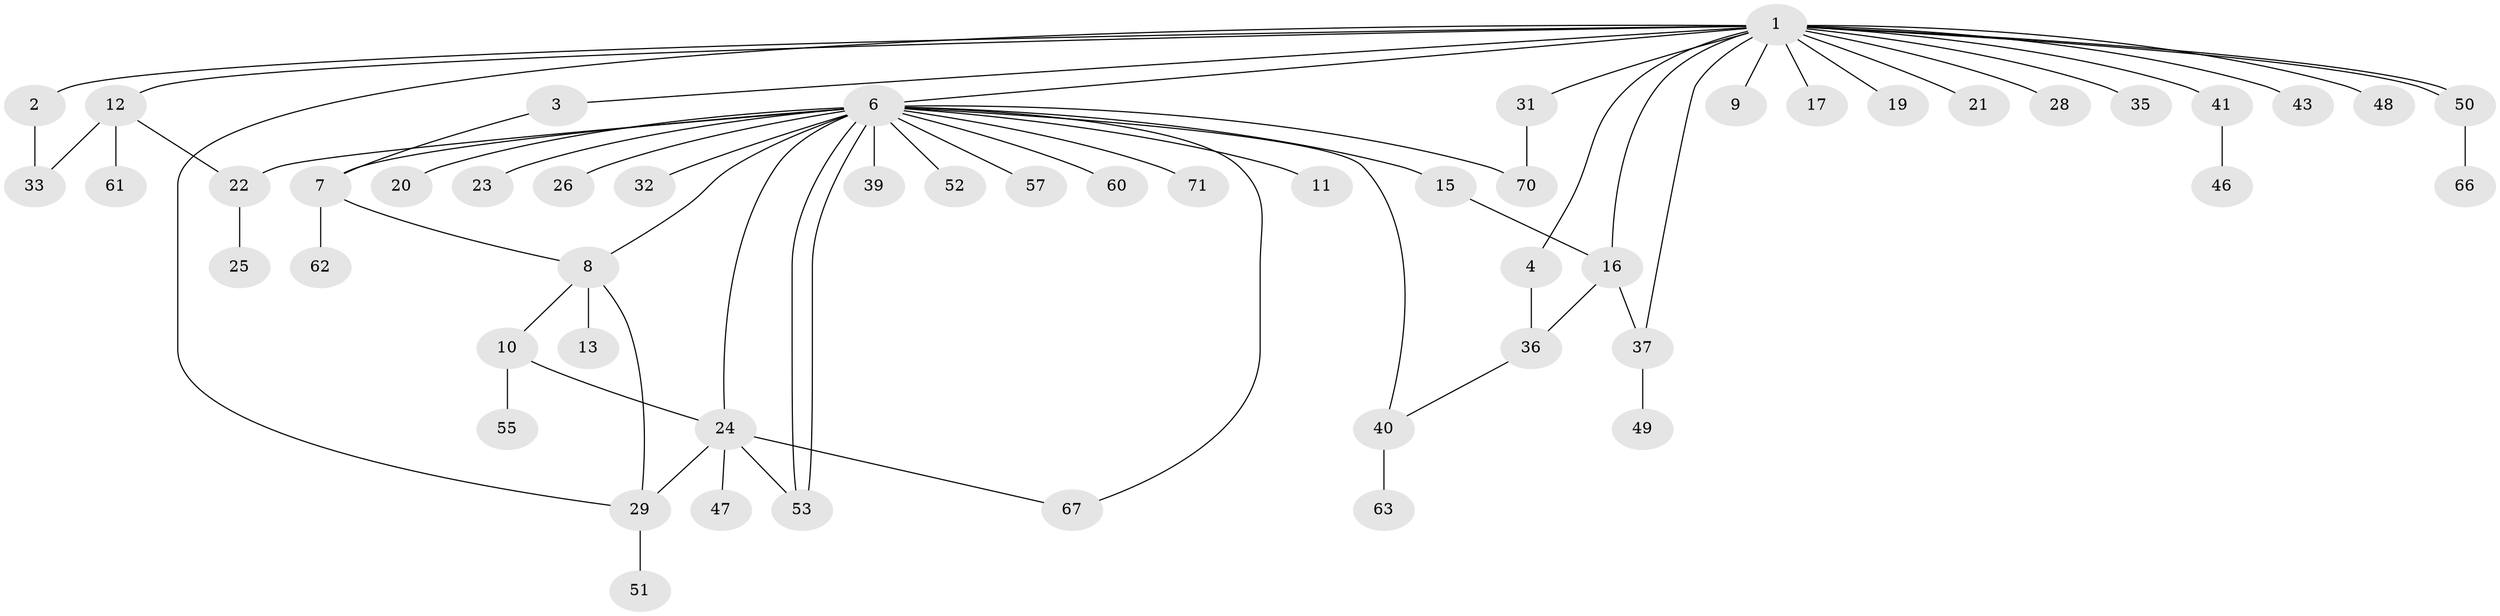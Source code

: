 // original degree distribution, {21: 0.014084507042253521, 2: 0.23943661971830985, 3: 0.14084507042253522, 1: 0.49295774647887325, 24: 0.014084507042253521, 6: 0.028169014084507043, 4: 0.07042253521126761}
// Generated by graph-tools (version 1.1) at 2025/41/03/06/25 10:41:51]
// undirected, 53 vertices, 68 edges
graph export_dot {
graph [start="1"]
  node [color=gray90,style=filled];
  1 [super="+14"];
  2;
  3;
  4 [super="+5"];
  6 [super="+68"];
  7 [super="+30"];
  8 [super="+18"];
  9;
  10 [super="+69"];
  11;
  12 [super="+56"];
  13;
  15;
  16 [super="+34"];
  17 [super="+54"];
  19;
  20;
  21;
  22;
  23 [super="+64"];
  24 [super="+27"];
  25;
  26 [super="+38"];
  28;
  29 [super="+59"];
  31;
  32 [super="+45"];
  33 [super="+58"];
  35;
  36 [super="+65"];
  37 [super="+42"];
  39;
  40 [super="+44"];
  41;
  43;
  46;
  47;
  48;
  49;
  50;
  51;
  52;
  53;
  55;
  57;
  60;
  61;
  62;
  63;
  66;
  67;
  70;
  71;
  1 -- 2;
  1 -- 3;
  1 -- 4;
  1 -- 6;
  1 -- 9;
  1 -- 12;
  1 -- 16;
  1 -- 17;
  1 -- 19;
  1 -- 21;
  1 -- 28;
  1 -- 31;
  1 -- 35;
  1 -- 37;
  1 -- 41;
  1 -- 43;
  1 -- 48;
  1 -- 50;
  1 -- 50;
  1 -- 29;
  2 -- 33;
  3 -- 7;
  4 -- 36;
  6 -- 8;
  6 -- 11;
  6 -- 15;
  6 -- 20;
  6 -- 22;
  6 -- 23;
  6 -- 26;
  6 -- 32 [weight=2];
  6 -- 39;
  6 -- 40 [weight=2];
  6 -- 52;
  6 -- 53;
  6 -- 53;
  6 -- 57;
  6 -- 60;
  6 -- 67;
  6 -- 70;
  6 -- 71;
  6 -- 24;
  6 -- 7;
  7 -- 8;
  7 -- 62;
  8 -- 10;
  8 -- 13;
  8 -- 29;
  10 -- 24;
  10 -- 55;
  12 -- 22;
  12 -- 61;
  12 -- 33;
  15 -- 16;
  16 -- 36;
  16 -- 37;
  22 -- 25;
  24 -- 29;
  24 -- 47;
  24 -- 53;
  24 -- 67;
  29 -- 51;
  31 -- 70;
  36 -- 40;
  37 -- 49;
  40 -- 63;
  41 -- 46;
  50 -- 66;
}
